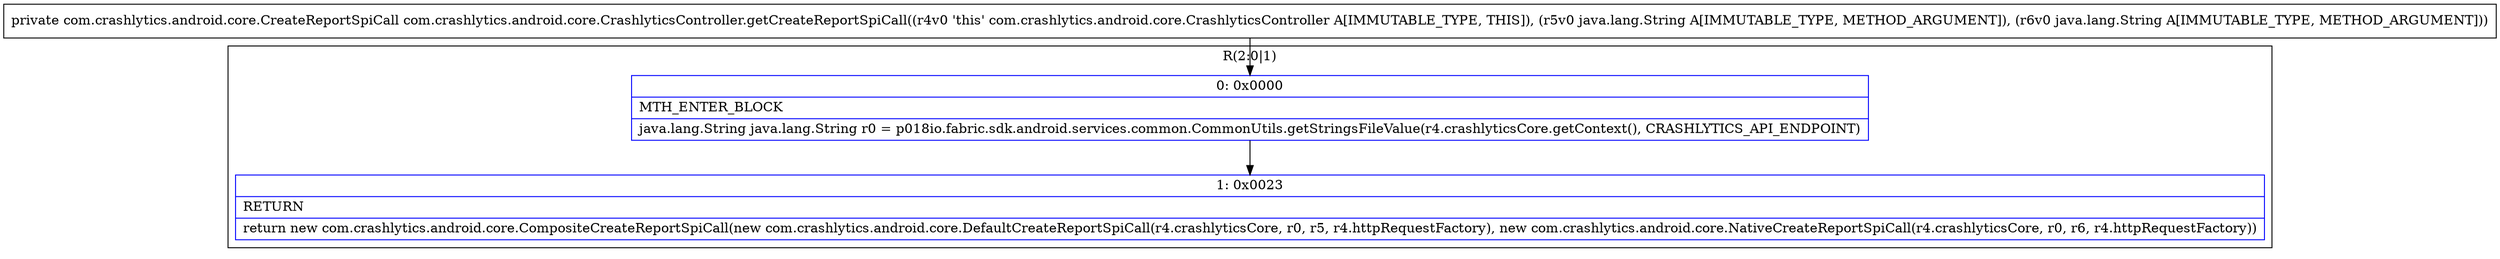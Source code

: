 digraph "CFG forcom.crashlytics.android.core.CrashlyticsController.getCreateReportSpiCall(Ljava\/lang\/String;Ljava\/lang\/String;)Lcom\/crashlytics\/android\/core\/CreateReportSpiCall;" {
subgraph cluster_Region_742706299 {
label = "R(2:0|1)";
node [shape=record,color=blue];
Node_0 [shape=record,label="{0\:\ 0x0000|MTH_ENTER_BLOCK\l|java.lang.String java.lang.String r0 = p018io.fabric.sdk.android.services.common.CommonUtils.getStringsFileValue(r4.crashlyticsCore.getContext(), CRASHLYTICS_API_ENDPOINT)\l}"];
Node_1 [shape=record,label="{1\:\ 0x0023|RETURN\l|return new com.crashlytics.android.core.CompositeCreateReportSpiCall(new com.crashlytics.android.core.DefaultCreateReportSpiCall(r4.crashlyticsCore, r0, r5, r4.httpRequestFactory), new com.crashlytics.android.core.NativeCreateReportSpiCall(r4.crashlyticsCore, r0, r6, r4.httpRequestFactory))\l}"];
}
MethodNode[shape=record,label="{private com.crashlytics.android.core.CreateReportSpiCall com.crashlytics.android.core.CrashlyticsController.getCreateReportSpiCall((r4v0 'this' com.crashlytics.android.core.CrashlyticsController A[IMMUTABLE_TYPE, THIS]), (r5v0 java.lang.String A[IMMUTABLE_TYPE, METHOD_ARGUMENT]), (r6v0 java.lang.String A[IMMUTABLE_TYPE, METHOD_ARGUMENT])) }"];
MethodNode -> Node_0;
Node_0 -> Node_1;
}

